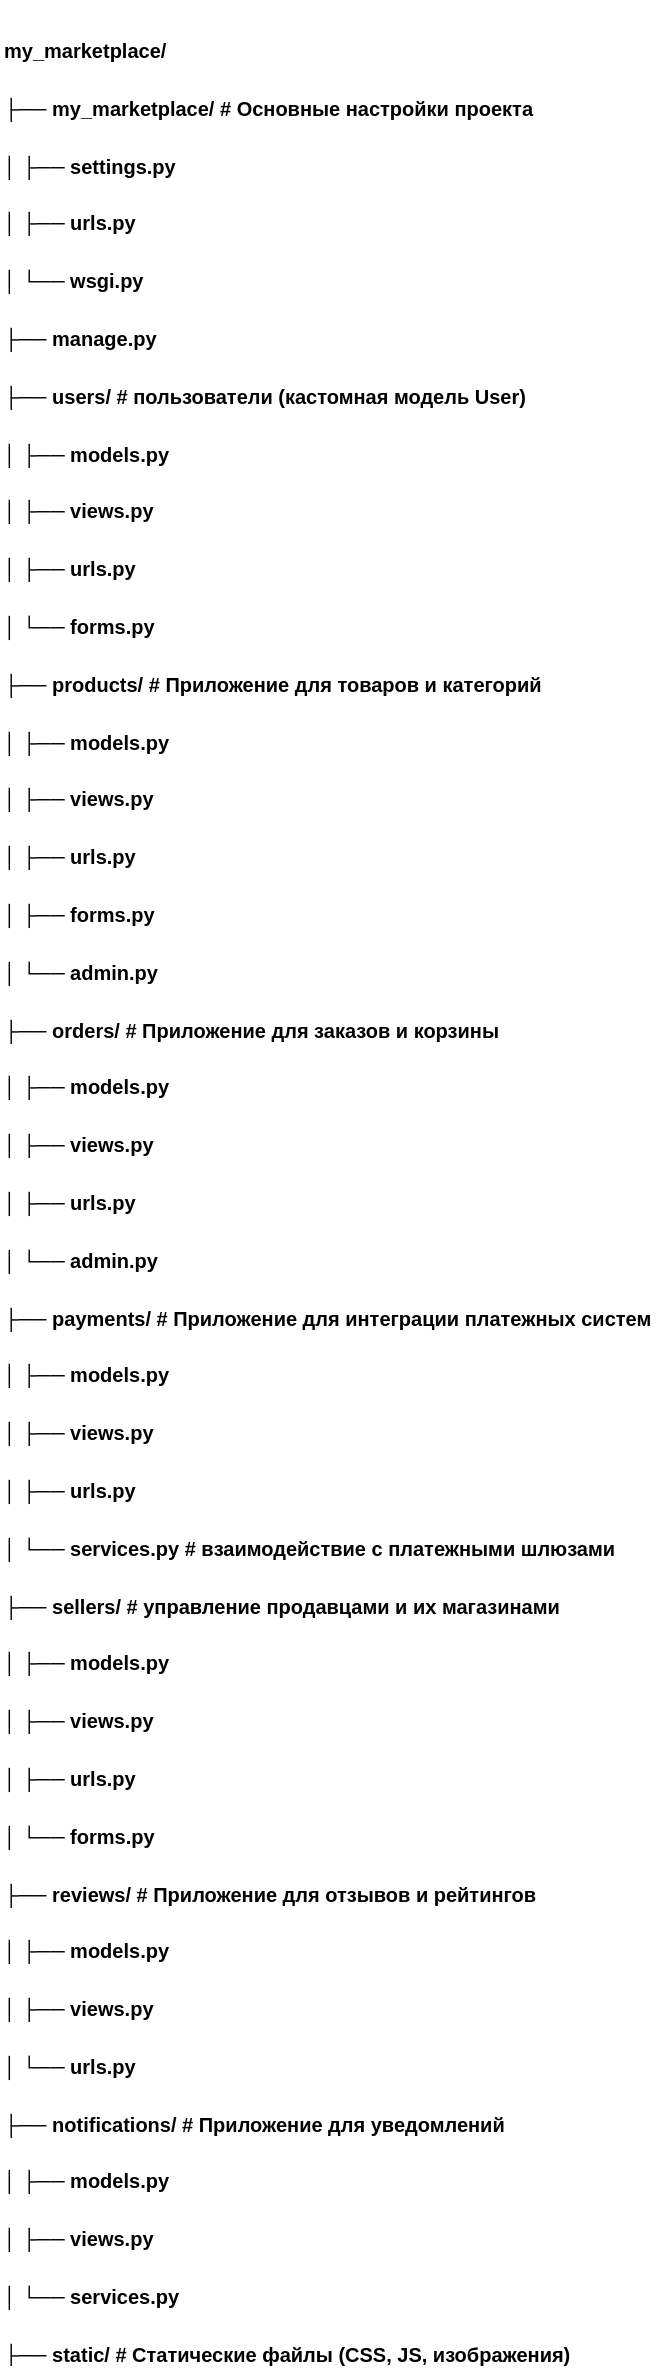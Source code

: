 <mxfile version="28.0.4">
  <diagram name="Сторінка-1" id="Q-gHsdSEGa7rqB-DRG0M">
    <mxGraphModel dx="974" dy="2726" grid="1" gridSize="10" guides="1" tooltips="1" connect="1" arrows="1" fold="1" page="1" pageScale="1" pageWidth="827" pageHeight="1169" math="0" shadow="0">
      <root>
        <mxCell id="0" />
        <mxCell id="1" parent="0" />
        <mxCell id="wt3ssOBClgndUsdf-WFF-1" value="&lt;h1 style=&quot;margin-top: 0px;&quot;&gt;&lt;font style=&quot;font-size: 10px;&quot;&gt;my_marketplace/&lt;br&gt;├── my_marketplace/  # Основные настройки проекта&lt;br&gt;│   ├── settings.py&lt;br&gt;│   ├── urls.py&lt;br&gt;│   └── wsgi.py&lt;br&gt;├── manage.py&lt;br&gt;├── users/         # пользователи (кастомная модель User)&lt;br&gt;│   ├── models.py&lt;br&gt;│   ├── views.py&lt;br&gt;│   ├── urls.py&lt;br&gt;│   └── forms.py&lt;br&gt;├── products/      # Приложение для товаров и категорий&lt;br&gt;│   ├── models.py&lt;br&gt;│   ├── views.py&lt;br&gt;│   ├── urls.py&lt;br&gt;│   ├── forms.py&lt;br&gt;│   └── admin.py&lt;br&gt;├── orders/        # Приложение для заказов и корзины&lt;br&gt;│   ├── models.py&lt;br&gt;│   ├── views.py&lt;br&gt;│   ├── urls.py&lt;br&gt;│   └── admin.py&lt;br&gt;├── payments/      # Приложение для интеграции платежных систем&lt;br&gt;│   ├── models.py&lt;br&gt;│   ├── views.py&lt;br&gt;│   ├── urls.py&lt;br&gt;│   └── services.py # взаимодействие с платежными шлюзами&lt;br&gt;├── sellers/       # управление продавцами и их магазинами&lt;br&gt;│   ├── models.py&lt;br&gt;│   ├── views.py&lt;br&gt;│   ├── urls.py&lt;br&gt;│   └── forms.py&lt;br&gt;├── reviews/       # Приложение для отзывов и рейтингов&lt;br&gt;│   ├── models.py&lt;br&gt;│   ├── views.py&lt;br&gt;│   └── urls.py&lt;br&gt;├── notifications/ # Приложение для уведомлений&lt;br&gt;│   ├── models.py&lt;br&gt;│   ├── views.py&lt;br&gt;│   └── services.py&lt;br&gt;├── static/        # Статические файлы (CSS, JS, изображения)&lt;br&gt;└── templates/     # Шаблоны Django&lt;/font&gt;&lt;/h1&gt;" style="text;html=1;whiteSpace=wrap;overflow=hidden;rounded=0;" vertex="1" parent="1">
          <mxGeometry x="30" y="-2320" width="330" height="1180" as="geometry" />
        </mxCell>
      </root>
    </mxGraphModel>
  </diagram>
</mxfile>
